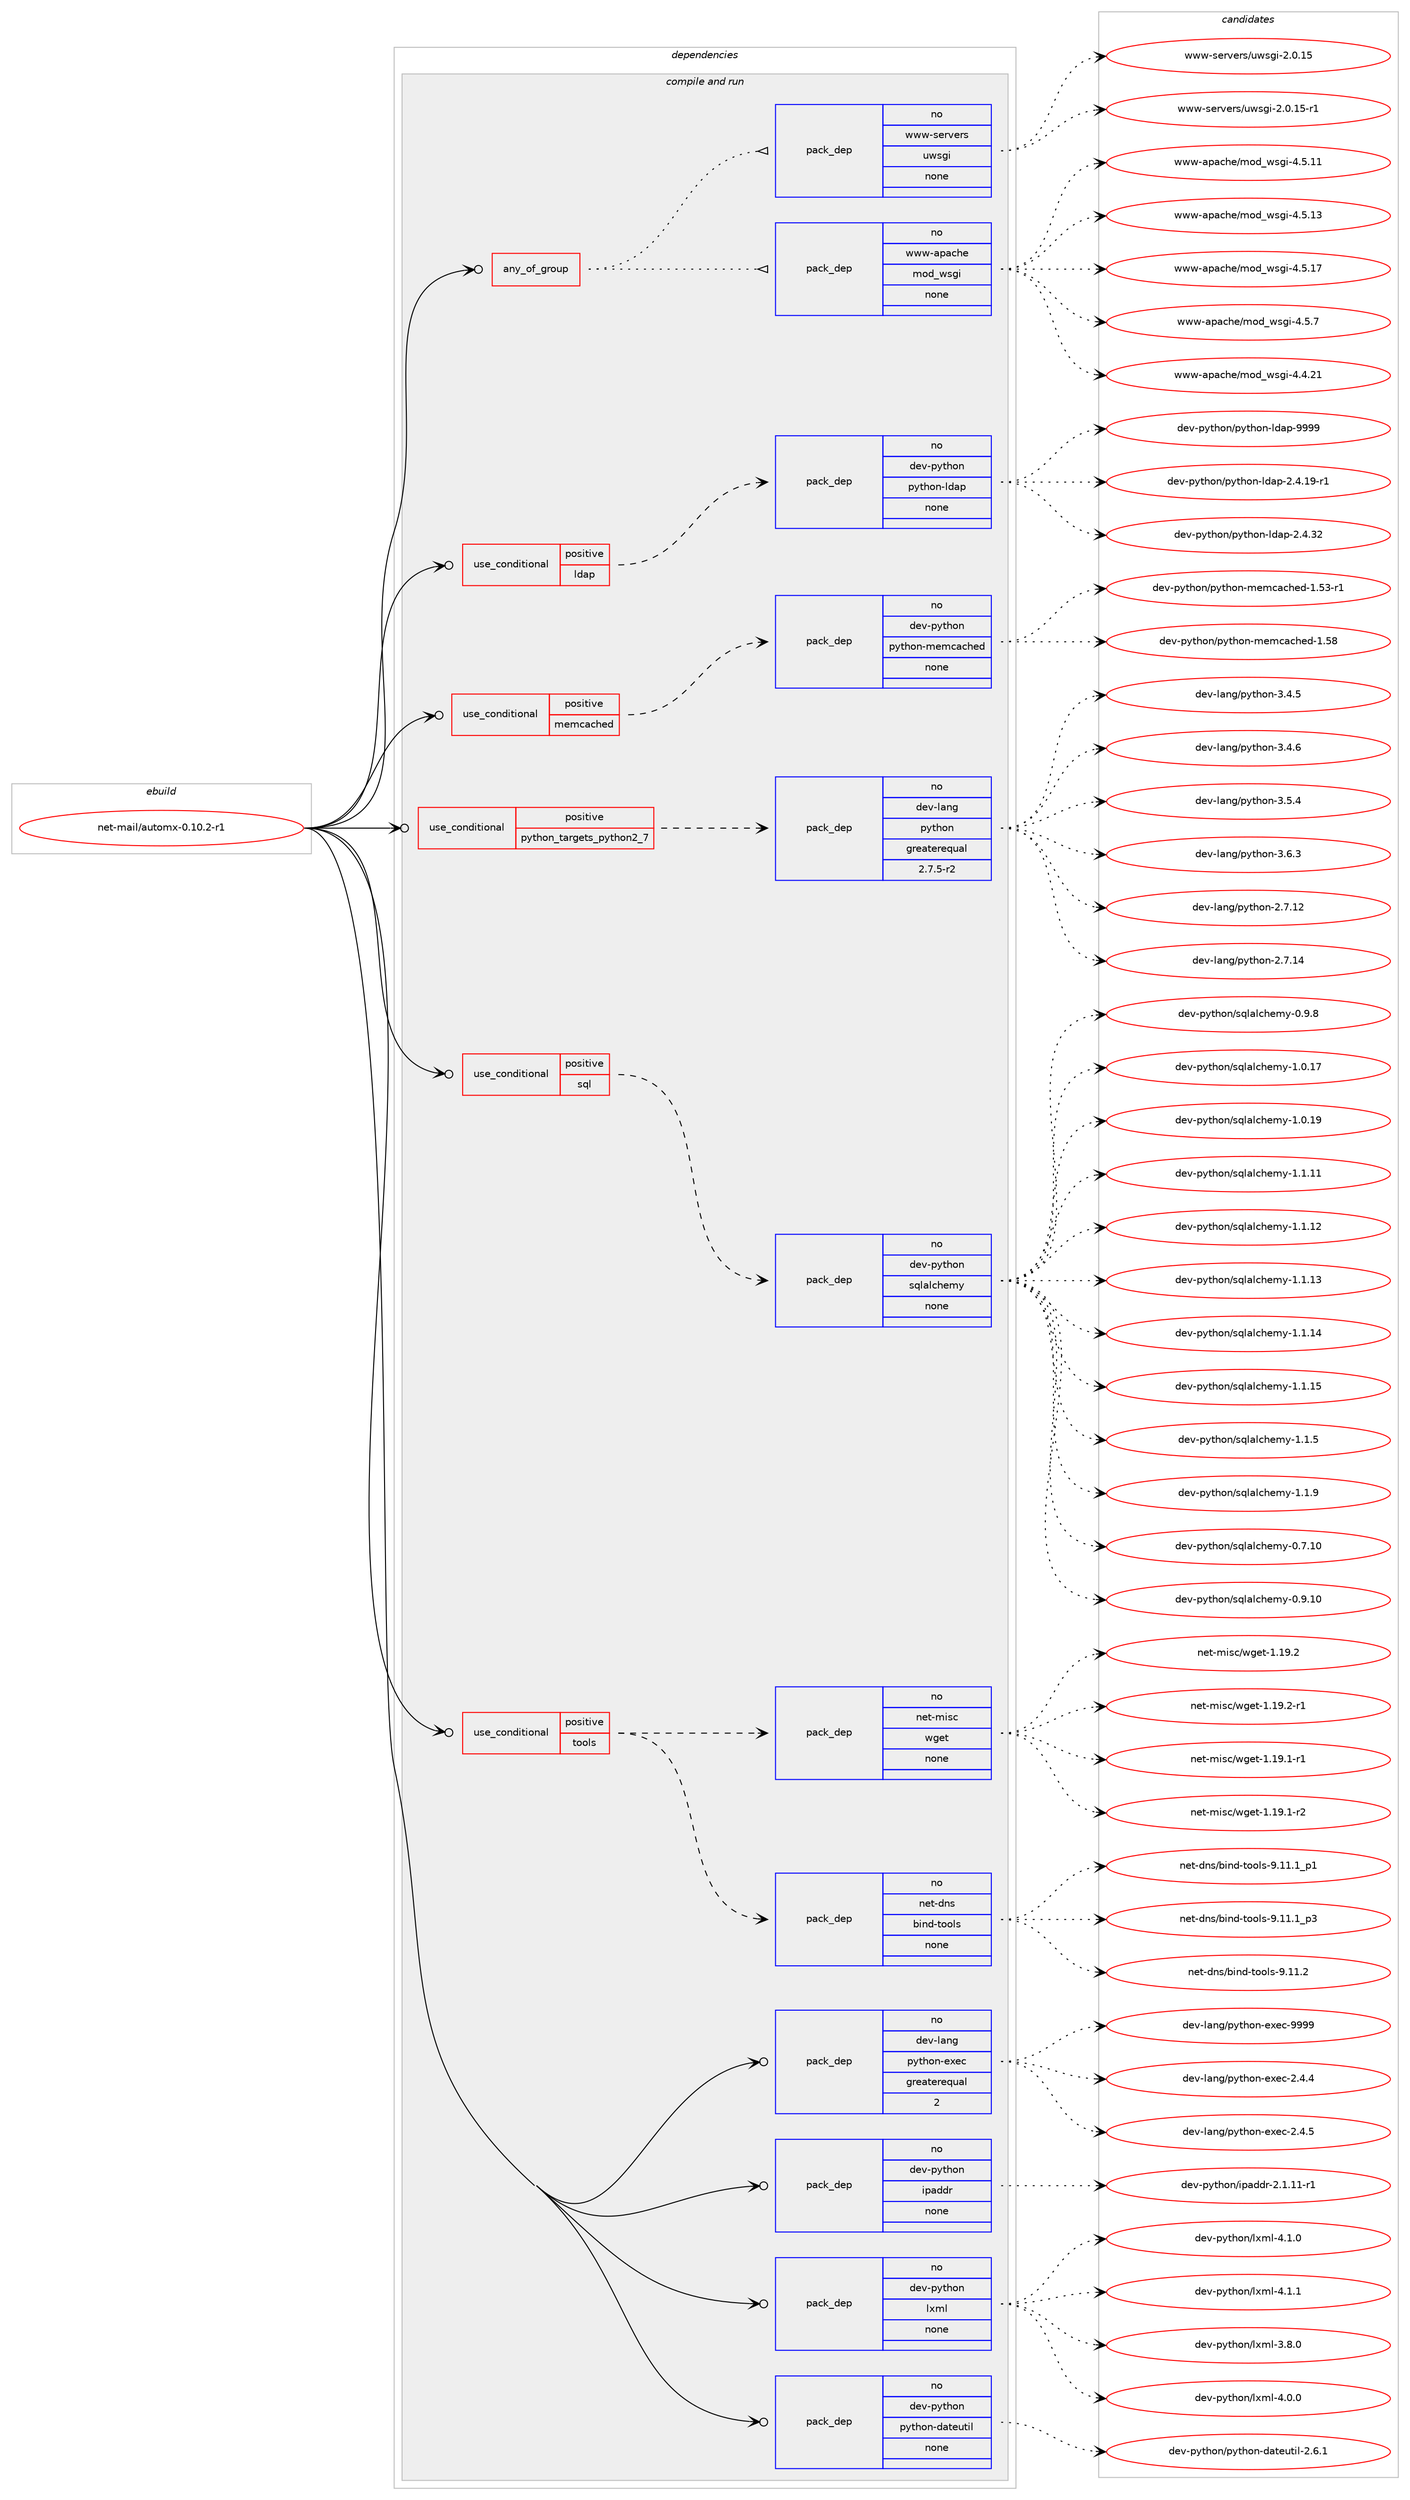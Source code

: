 digraph prolog {

# *************
# Graph options
# *************

newrank=true;
concentrate=true;
compound=true;
graph [rankdir=LR,fontname=Helvetica,fontsize=10,ranksep=1.5];#, ranksep=2.5, nodesep=0.2];
edge  [arrowhead=vee];
node  [fontname=Helvetica,fontsize=10];

# **********
# The ebuild
# **********

subgraph cluster_leftcol {
color=gray;
rank=same;
label=<<i>ebuild</i>>;
id [label="net-mail/automx-0.10.2-r1", color=red, width=4, href="../net-mail/automx-0.10.2-r1.svg"];
}

# ****************
# The dependencies
# ****************

subgraph cluster_midcol {
color=gray;
label=<<i>dependencies</i>>;
subgraph cluster_compile {
fillcolor="#eeeeee";
style=filled;
label=<<i>compile</i>>;
}
subgraph cluster_compileandrun {
fillcolor="#eeeeee";
style=filled;
label=<<i>compile and run</i>>;
subgraph any6883 {
dependency420323 [label=<<TABLE BORDER="0" CELLBORDER="1" CELLSPACING="0" CELLPADDING="4"><TR><TD CELLPADDING="10">any_of_group</TD></TR></TABLE>>, shape=none, color=red];subgraph pack309289 {
dependency420324 [label=<<TABLE BORDER="0" CELLBORDER="1" CELLSPACING="0" CELLPADDING="4" WIDTH="220"><TR><TD ROWSPAN="6" CELLPADDING="30">pack_dep</TD></TR><TR><TD WIDTH="110">no</TD></TR><TR><TD>www-apache</TD></TR><TR><TD>mod_wsgi</TD></TR><TR><TD>none</TD></TR><TR><TD></TD></TR></TABLE>>, shape=none, color=blue];
}
dependency420323:e -> dependency420324:w [weight=20,style="dotted",arrowhead="oinv"];
subgraph pack309290 {
dependency420325 [label=<<TABLE BORDER="0" CELLBORDER="1" CELLSPACING="0" CELLPADDING="4" WIDTH="220"><TR><TD ROWSPAN="6" CELLPADDING="30">pack_dep</TD></TR><TR><TD WIDTH="110">no</TD></TR><TR><TD>www-servers</TD></TR><TR><TD>uwsgi</TD></TR><TR><TD>none</TD></TR><TR><TD></TD></TR></TABLE>>, shape=none, color=blue];
}
dependency420323:e -> dependency420325:w [weight=20,style="dotted",arrowhead="oinv"];
}
id:e -> dependency420323:w [weight=20,style="solid",arrowhead="odotvee"];
subgraph cond103959 {
dependency420326 [label=<<TABLE BORDER="0" CELLBORDER="1" CELLSPACING="0" CELLPADDING="4"><TR><TD ROWSPAN="3" CELLPADDING="10">use_conditional</TD></TR><TR><TD>positive</TD></TR><TR><TD>ldap</TD></TR></TABLE>>, shape=none, color=red];
subgraph pack309291 {
dependency420327 [label=<<TABLE BORDER="0" CELLBORDER="1" CELLSPACING="0" CELLPADDING="4" WIDTH="220"><TR><TD ROWSPAN="6" CELLPADDING="30">pack_dep</TD></TR><TR><TD WIDTH="110">no</TD></TR><TR><TD>dev-python</TD></TR><TR><TD>python-ldap</TD></TR><TR><TD>none</TD></TR><TR><TD></TD></TR></TABLE>>, shape=none, color=blue];
}
dependency420326:e -> dependency420327:w [weight=20,style="dashed",arrowhead="vee"];
}
id:e -> dependency420326:w [weight=20,style="solid",arrowhead="odotvee"];
subgraph cond103960 {
dependency420328 [label=<<TABLE BORDER="0" CELLBORDER="1" CELLSPACING="0" CELLPADDING="4"><TR><TD ROWSPAN="3" CELLPADDING="10">use_conditional</TD></TR><TR><TD>positive</TD></TR><TR><TD>memcached</TD></TR></TABLE>>, shape=none, color=red];
subgraph pack309292 {
dependency420329 [label=<<TABLE BORDER="0" CELLBORDER="1" CELLSPACING="0" CELLPADDING="4" WIDTH="220"><TR><TD ROWSPAN="6" CELLPADDING="30">pack_dep</TD></TR><TR><TD WIDTH="110">no</TD></TR><TR><TD>dev-python</TD></TR><TR><TD>python-memcached</TD></TR><TR><TD>none</TD></TR><TR><TD></TD></TR></TABLE>>, shape=none, color=blue];
}
dependency420328:e -> dependency420329:w [weight=20,style="dashed",arrowhead="vee"];
}
id:e -> dependency420328:w [weight=20,style="solid",arrowhead="odotvee"];
subgraph cond103961 {
dependency420330 [label=<<TABLE BORDER="0" CELLBORDER="1" CELLSPACING="0" CELLPADDING="4"><TR><TD ROWSPAN="3" CELLPADDING="10">use_conditional</TD></TR><TR><TD>positive</TD></TR><TR><TD>python_targets_python2_7</TD></TR></TABLE>>, shape=none, color=red];
subgraph pack309293 {
dependency420331 [label=<<TABLE BORDER="0" CELLBORDER="1" CELLSPACING="0" CELLPADDING="4" WIDTH="220"><TR><TD ROWSPAN="6" CELLPADDING="30">pack_dep</TD></TR><TR><TD WIDTH="110">no</TD></TR><TR><TD>dev-lang</TD></TR><TR><TD>python</TD></TR><TR><TD>greaterequal</TD></TR><TR><TD>2.7.5-r2</TD></TR></TABLE>>, shape=none, color=blue];
}
dependency420330:e -> dependency420331:w [weight=20,style="dashed",arrowhead="vee"];
}
id:e -> dependency420330:w [weight=20,style="solid",arrowhead="odotvee"];
subgraph cond103962 {
dependency420332 [label=<<TABLE BORDER="0" CELLBORDER="1" CELLSPACING="0" CELLPADDING="4"><TR><TD ROWSPAN="3" CELLPADDING="10">use_conditional</TD></TR><TR><TD>positive</TD></TR><TR><TD>sql</TD></TR></TABLE>>, shape=none, color=red];
subgraph pack309294 {
dependency420333 [label=<<TABLE BORDER="0" CELLBORDER="1" CELLSPACING="0" CELLPADDING="4" WIDTH="220"><TR><TD ROWSPAN="6" CELLPADDING="30">pack_dep</TD></TR><TR><TD WIDTH="110">no</TD></TR><TR><TD>dev-python</TD></TR><TR><TD>sqlalchemy</TD></TR><TR><TD>none</TD></TR><TR><TD></TD></TR></TABLE>>, shape=none, color=blue];
}
dependency420332:e -> dependency420333:w [weight=20,style="dashed",arrowhead="vee"];
}
id:e -> dependency420332:w [weight=20,style="solid",arrowhead="odotvee"];
subgraph cond103963 {
dependency420334 [label=<<TABLE BORDER="0" CELLBORDER="1" CELLSPACING="0" CELLPADDING="4"><TR><TD ROWSPAN="3" CELLPADDING="10">use_conditional</TD></TR><TR><TD>positive</TD></TR><TR><TD>tools</TD></TR></TABLE>>, shape=none, color=red];
subgraph pack309295 {
dependency420335 [label=<<TABLE BORDER="0" CELLBORDER="1" CELLSPACING="0" CELLPADDING="4" WIDTH="220"><TR><TD ROWSPAN="6" CELLPADDING="30">pack_dep</TD></TR><TR><TD WIDTH="110">no</TD></TR><TR><TD>net-dns</TD></TR><TR><TD>bind-tools</TD></TR><TR><TD>none</TD></TR><TR><TD></TD></TR></TABLE>>, shape=none, color=blue];
}
dependency420334:e -> dependency420335:w [weight=20,style="dashed",arrowhead="vee"];
subgraph pack309296 {
dependency420336 [label=<<TABLE BORDER="0" CELLBORDER="1" CELLSPACING="0" CELLPADDING="4" WIDTH="220"><TR><TD ROWSPAN="6" CELLPADDING="30">pack_dep</TD></TR><TR><TD WIDTH="110">no</TD></TR><TR><TD>net-misc</TD></TR><TR><TD>wget</TD></TR><TR><TD>none</TD></TR><TR><TD></TD></TR></TABLE>>, shape=none, color=blue];
}
dependency420334:e -> dependency420336:w [weight=20,style="dashed",arrowhead="vee"];
}
id:e -> dependency420334:w [weight=20,style="solid",arrowhead="odotvee"];
subgraph pack309297 {
dependency420337 [label=<<TABLE BORDER="0" CELLBORDER="1" CELLSPACING="0" CELLPADDING="4" WIDTH="220"><TR><TD ROWSPAN="6" CELLPADDING="30">pack_dep</TD></TR><TR><TD WIDTH="110">no</TD></TR><TR><TD>dev-lang</TD></TR><TR><TD>python-exec</TD></TR><TR><TD>greaterequal</TD></TR><TR><TD>2</TD></TR></TABLE>>, shape=none, color=blue];
}
id:e -> dependency420337:w [weight=20,style="solid",arrowhead="odotvee"];
subgraph pack309298 {
dependency420338 [label=<<TABLE BORDER="0" CELLBORDER="1" CELLSPACING="0" CELLPADDING="4" WIDTH="220"><TR><TD ROWSPAN="6" CELLPADDING="30">pack_dep</TD></TR><TR><TD WIDTH="110">no</TD></TR><TR><TD>dev-python</TD></TR><TR><TD>ipaddr</TD></TR><TR><TD>none</TD></TR><TR><TD></TD></TR></TABLE>>, shape=none, color=blue];
}
id:e -> dependency420338:w [weight=20,style="solid",arrowhead="odotvee"];
subgraph pack309299 {
dependency420339 [label=<<TABLE BORDER="0" CELLBORDER="1" CELLSPACING="0" CELLPADDING="4" WIDTH="220"><TR><TD ROWSPAN="6" CELLPADDING="30">pack_dep</TD></TR><TR><TD WIDTH="110">no</TD></TR><TR><TD>dev-python</TD></TR><TR><TD>lxml</TD></TR><TR><TD>none</TD></TR><TR><TD></TD></TR></TABLE>>, shape=none, color=blue];
}
id:e -> dependency420339:w [weight=20,style="solid",arrowhead="odotvee"];
subgraph pack309300 {
dependency420340 [label=<<TABLE BORDER="0" CELLBORDER="1" CELLSPACING="0" CELLPADDING="4" WIDTH="220"><TR><TD ROWSPAN="6" CELLPADDING="30">pack_dep</TD></TR><TR><TD WIDTH="110">no</TD></TR><TR><TD>dev-python</TD></TR><TR><TD>python-dateutil</TD></TR><TR><TD>none</TD></TR><TR><TD></TD></TR></TABLE>>, shape=none, color=blue];
}
id:e -> dependency420340:w [weight=20,style="solid",arrowhead="odotvee"];
}
subgraph cluster_run {
fillcolor="#eeeeee";
style=filled;
label=<<i>run</i>>;
}
}

# **************
# The candidates
# **************

subgraph cluster_choices {
rank=same;
color=gray;
label=<<i>candidates</i>>;

subgraph choice309289 {
color=black;
nodesep=1;
choice11911911945971129799104101471091111009511911510310545524652465049 [label="www-apache/mod_wsgi-4.4.21", color=red, width=4,href="../www-apache/mod_wsgi-4.4.21.svg"];
choice11911911945971129799104101471091111009511911510310545524653464949 [label="www-apache/mod_wsgi-4.5.11", color=red, width=4,href="../www-apache/mod_wsgi-4.5.11.svg"];
choice11911911945971129799104101471091111009511911510310545524653464951 [label="www-apache/mod_wsgi-4.5.13", color=red, width=4,href="../www-apache/mod_wsgi-4.5.13.svg"];
choice11911911945971129799104101471091111009511911510310545524653464955 [label="www-apache/mod_wsgi-4.5.17", color=red, width=4,href="../www-apache/mod_wsgi-4.5.17.svg"];
choice119119119459711297991041014710911110095119115103105455246534655 [label="www-apache/mod_wsgi-4.5.7", color=red, width=4,href="../www-apache/mod_wsgi-4.5.7.svg"];
dependency420324:e -> choice11911911945971129799104101471091111009511911510310545524652465049:w [style=dotted,weight="100"];
dependency420324:e -> choice11911911945971129799104101471091111009511911510310545524653464949:w [style=dotted,weight="100"];
dependency420324:e -> choice11911911945971129799104101471091111009511911510310545524653464951:w [style=dotted,weight="100"];
dependency420324:e -> choice11911911945971129799104101471091111009511911510310545524653464955:w [style=dotted,weight="100"];
dependency420324:e -> choice119119119459711297991041014710911110095119115103105455246534655:w [style=dotted,weight="100"];
}
subgraph choice309290 {
color=black;
nodesep=1;
choice119119119451151011141181011141154711711911510310545504648464953 [label="www-servers/uwsgi-2.0.15", color=red, width=4,href="../www-servers/uwsgi-2.0.15.svg"];
choice1191191194511510111411810111411547117119115103105455046484649534511449 [label="www-servers/uwsgi-2.0.15-r1", color=red, width=4,href="../www-servers/uwsgi-2.0.15-r1.svg"];
dependency420325:e -> choice119119119451151011141181011141154711711911510310545504648464953:w [style=dotted,weight="100"];
dependency420325:e -> choice1191191194511510111411810111411547117119115103105455046484649534511449:w [style=dotted,weight="100"];
}
subgraph choice309291 {
color=black;
nodesep=1;
choice10010111845112121116104111110471121211161041111104510810097112455046524649574511449 [label="dev-python/python-ldap-2.4.19-r1", color=red, width=4,href="../dev-python/python-ldap-2.4.19-r1.svg"];
choice1001011184511212111610411111047112121116104111110451081009711245504652465150 [label="dev-python/python-ldap-2.4.32", color=red, width=4,href="../dev-python/python-ldap-2.4.32.svg"];
choice100101118451121211161041111104711212111610411111045108100971124557575757 [label="dev-python/python-ldap-9999", color=red, width=4,href="../dev-python/python-ldap-9999.svg"];
dependency420327:e -> choice10010111845112121116104111110471121211161041111104510810097112455046524649574511449:w [style=dotted,weight="100"];
dependency420327:e -> choice1001011184511212111610411111047112121116104111110451081009711245504652465150:w [style=dotted,weight="100"];
dependency420327:e -> choice100101118451121211161041111104711212111610411111045108100971124557575757:w [style=dotted,weight="100"];
}
subgraph choice309292 {
color=black;
nodesep=1;
choice10010111845112121116104111110471121211161041111104510910110999979910410110045494653514511449 [label="dev-python/python-memcached-1.53-r1", color=red, width=4,href="../dev-python/python-memcached-1.53-r1.svg"];
choice1001011184511212111610411111047112121116104111110451091011099997991041011004549465356 [label="dev-python/python-memcached-1.58", color=red, width=4,href="../dev-python/python-memcached-1.58.svg"];
dependency420329:e -> choice10010111845112121116104111110471121211161041111104510910110999979910410110045494653514511449:w [style=dotted,weight="100"];
dependency420329:e -> choice1001011184511212111610411111047112121116104111110451091011099997991041011004549465356:w [style=dotted,weight="100"];
}
subgraph choice309293 {
color=black;
nodesep=1;
choice10010111845108971101034711212111610411111045504655464950 [label="dev-lang/python-2.7.12", color=red, width=4,href="../dev-lang/python-2.7.12.svg"];
choice10010111845108971101034711212111610411111045504655464952 [label="dev-lang/python-2.7.14", color=red, width=4,href="../dev-lang/python-2.7.14.svg"];
choice100101118451089711010347112121116104111110455146524653 [label="dev-lang/python-3.4.5", color=red, width=4,href="../dev-lang/python-3.4.5.svg"];
choice100101118451089711010347112121116104111110455146524654 [label="dev-lang/python-3.4.6", color=red, width=4,href="../dev-lang/python-3.4.6.svg"];
choice100101118451089711010347112121116104111110455146534652 [label="dev-lang/python-3.5.4", color=red, width=4,href="../dev-lang/python-3.5.4.svg"];
choice100101118451089711010347112121116104111110455146544651 [label="dev-lang/python-3.6.3", color=red, width=4,href="../dev-lang/python-3.6.3.svg"];
dependency420331:e -> choice10010111845108971101034711212111610411111045504655464950:w [style=dotted,weight="100"];
dependency420331:e -> choice10010111845108971101034711212111610411111045504655464952:w [style=dotted,weight="100"];
dependency420331:e -> choice100101118451089711010347112121116104111110455146524653:w [style=dotted,weight="100"];
dependency420331:e -> choice100101118451089711010347112121116104111110455146524654:w [style=dotted,weight="100"];
dependency420331:e -> choice100101118451089711010347112121116104111110455146534652:w [style=dotted,weight="100"];
dependency420331:e -> choice100101118451089711010347112121116104111110455146544651:w [style=dotted,weight="100"];
}
subgraph choice309294 {
color=black;
nodesep=1;
choice1001011184511212111610411111047115113108971089910410110912145484655464948 [label="dev-python/sqlalchemy-0.7.10", color=red, width=4,href="../dev-python/sqlalchemy-0.7.10.svg"];
choice1001011184511212111610411111047115113108971089910410110912145484657464948 [label="dev-python/sqlalchemy-0.9.10", color=red, width=4,href="../dev-python/sqlalchemy-0.9.10.svg"];
choice10010111845112121116104111110471151131089710899104101109121454846574656 [label="dev-python/sqlalchemy-0.9.8", color=red, width=4,href="../dev-python/sqlalchemy-0.9.8.svg"];
choice1001011184511212111610411111047115113108971089910410110912145494648464955 [label="dev-python/sqlalchemy-1.0.17", color=red, width=4,href="../dev-python/sqlalchemy-1.0.17.svg"];
choice1001011184511212111610411111047115113108971089910410110912145494648464957 [label="dev-python/sqlalchemy-1.0.19", color=red, width=4,href="../dev-python/sqlalchemy-1.0.19.svg"];
choice1001011184511212111610411111047115113108971089910410110912145494649464949 [label="dev-python/sqlalchemy-1.1.11", color=red, width=4,href="../dev-python/sqlalchemy-1.1.11.svg"];
choice1001011184511212111610411111047115113108971089910410110912145494649464950 [label="dev-python/sqlalchemy-1.1.12", color=red, width=4,href="../dev-python/sqlalchemy-1.1.12.svg"];
choice1001011184511212111610411111047115113108971089910410110912145494649464951 [label="dev-python/sqlalchemy-1.1.13", color=red, width=4,href="../dev-python/sqlalchemy-1.1.13.svg"];
choice1001011184511212111610411111047115113108971089910410110912145494649464952 [label="dev-python/sqlalchemy-1.1.14", color=red, width=4,href="../dev-python/sqlalchemy-1.1.14.svg"];
choice1001011184511212111610411111047115113108971089910410110912145494649464953 [label="dev-python/sqlalchemy-1.1.15", color=red, width=4,href="../dev-python/sqlalchemy-1.1.15.svg"];
choice10010111845112121116104111110471151131089710899104101109121454946494653 [label="dev-python/sqlalchemy-1.1.5", color=red, width=4,href="../dev-python/sqlalchemy-1.1.5.svg"];
choice10010111845112121116104111110471151131089710899104101109121454946494657 [label="dev-python/sqlalchemy-1.1.9", color=red, width=4,href="../dev-python/sqlalchemy-1.1.9.svg"];
dependency420333:e -> choice1001011184511212111610411111047115113108971089910410110912145484655464948:w [style=dotted,weight="100"];
dependency420333:e -> choice1001011184511212111610411111047115113108971089910410110912145484657464948:w [style=dotted,weight="100"];
dependency420333:e -> choice10010111845112121116104111110471151131089710899104101109121454846574656:w [style=dotted,weight="100"];
dependency420333:e -> choice1001011184511212111610411111047115113108971089910410110912145494648464955:w [style=dotted,weight="100"];
dependency420333:e -> choice1001011184511212111610411111047115113108971089910410110912145494648464957:w [style=dotted,weight="100"];
dependency420333:e -> choice1001011184511212111610411111047115113108971089910410110912145494649464949:w [style=dotted,weight="100"];
dependency420333:e -> choice1001011184511212111610411111047115113108971089910410110912145494649464950:w [style=dotted,weight="100"];
dependency420333:e -> choice1001011184511212111610411111047115113108971089910410110912145494649464951:w [style=dotted,weight="100"];
dependency420333:e -> choice1001011184511212111610411111047115113108971089910410110912145494649464952:w [style=dotted,weight="100"];
dependency420333:e -> choice1001011184511212111610411111047115113108971089910410110912145494649464953:w [style=dotted,weight="100"];
dependency420333:e -> choice10010111845112121116104111110471151131089710899104101109121454946494653:w [style=dotted,weight="100"];
dependency420333:e -> choice10010111845112121116104111110471151131089710899104101109121454946494657:w [style=dotted,weight="100"];
}
subgraph choice309295 {
color=black;
nodesep=1;
choice11010111645100110115479810511010045116111111108115455746494946499511249 [label="net-dns/bind-tools-9.11.1_p1", color=red, width=4,href="../net-dns/bind-tools-9.11.1_p1.svg"];
choice11010111645100110115479810511010045116111111108115455746494946499511251 [label="net-dns/bind-tools-9.11.1_p3", color=red, width=4,href="../net-dns/bind-tools-9.11.1_p3.svg"];
choice1101011164510011011547981051101004511611111110811545574649494650 [label="net-dns/bind-tools-9.11.2", color=red, width=4,href="../net-dns/bind-tools-9.11.2.svg"];
dependency420335:e -> choice11010111645100110115479810511010045116111111108115455746494946499511249:w [style=dotted,weight="100"];
dependency420335:e -> choice11010111645100110115479810511010045116111111108115455746494946499511251:w [style=dotted,weight="100"];
dependency420335:e -> choice1101011164510011011547981051101004511611111110811545574649494650:w [style=dotted,weight="100"];
}
subgraph choice309296 {
color=black;
nodesep=1;
choice110101116451091051159947119103101116454946495746494511449 [label="net-misc/wget-1.19.1-r1", color=red, width=4,href="../net-misc/wget-1.19.1-r1.svg"];
choice110101116451091051159947119103101116454946495746494511450 [label="net-misc/wget-1.19.1-r2", color=red, width=4,href="../net-misc/wget-1.19.1-r2.svg"];
choice11010111645109105115994711910310111645494649574650 [label="net-misc/wget-1.19.2", color=red, width=4,href="../net-misc/wget-1.19.2.svg"];
choice110101116451091051159947119103101116454946495746504511449 [label="net-misc/wget-1.19.2-r1", color=red, width=4,href="../net-misc/wget-1.19.2-r1.svg"];
dependency420336:e -> choice110101116451091051159947119103101116454946495746494511449:w [style=dotted,weight="100"];
dependency420336:e -> choice110101116451091051159947119103101116454946495746494511450:w [style=dotted,weight="100"];
dependency420336:e -> choice11010111645109105115994711910310111645494649574650:w [style=dotted,weight="100"];
dependency420336:e -> choice110101116451091051159947119103101116454946495746504511449:w [style=dotted,weight="100"];
}
subgraph choice309297 {
color=black;
nodesep=1;
choice1001011184510897110103471121211161041111104510112010199455046524652 [label="dev-lang/python-exec-2.4.4", color=red, width=4,href="../dev-lang/python-exec-2.4.4.svg"];
choice1001011184510897110103471121211161041111104510112010199455046524653 [label="dev-lang/python-exec-2.4.5", color=red, width=4,href="../dev-lang/python-exec-2.4.5.svg"];
choice10010111845108971101034711212111610411111045101120101994557575757 [label="dev-lang/python-exec-9999", color=red, width=4,href="../dev-lang/python-exec-9999.svg"];
dependency420337:e -> choice1001011184510897110103471121211161041111104510112010199455046524652:w [style=dotted,weight="100"];
dependency420337:e -> choice1001011184510897110103471121211161041111104510112010199455046524653:w [style=dotted,weight="100"];
dependency420337:e -> choice10010111845108971101034711212111610411111045101120101994557575757:w [style=dotted,weight="100"];
}
subgraph choice309298 {
color=black;
nodesep=1;
choice100101118451121211161041111104710511297100100114455046494649494511449 [label="dev-python/ipaddr-2.1.11-r1", color=red, width=4,href="../dev-python/ipaddr-2.1.11-r1.svg"];
dependency420338:e -> choice100101118451121211161041111104710511297100100114455046494649494511449:w [style=dotted,weight="100"];
}
subgraph choice309299 {
color=black;
nodesep=1;
choice1001011184511212111610411111047108120109108455146564648 [label="dev-python/lxml-3.8.0", color=red, width=4,href="../dev-python/lxml-3.8.0.svg"];
choice1001011184511212111610411111047108120109108455246484648 [label="dev-python/lxml-4.0.0", color=red, width=4,href="../dev-python/lxml-4.0.0.svg"];
choice1001011184511212111610411111047108120109108455246494648 [label="dev-python/lxml-4.1.0", color=red, width=4,href="../dev-python/lxml-4.1.0.svg"];
choice1001011184511212111610411111047108120109108455246494649 [label="dev-python/lxml-4.1.1", color=red, width=4,href="../dev-python/lxml-4.1.1.svg"];
dependency420339:e -> choice1001011184511212111610411111047108120109108455146564648:w [style=dotted,weight="100"];
dependency420339:e -> choice1001011184511212111610411111047108120109108455246484648:w [style=dotted,weight="100"];
dependency420339:e -> choice1001011184511212111610411111047108120109108455246494648:w [style=dotted,weight="100"];
dependency420339:e -> choice1001011184511212111610411111047108120109108455246494649:w [style=dotted,weight="100"];
}
subgraph choice309300 {
color=black;
nodesep=1;
choice10010111845112121116104111110471121211161041111104510097116101117116105108455046544649 [label="dev-python/python-dateutil-2.6.1", color=red, width=4,href="../dev-python/python-dateutil-2.6.1.svg"];
dependency420340:e -> choice10010111845112121116104111110471121211161041111104510097116101117116105108455046544649:w [style=dotted,weight="100"];
}
}

}

